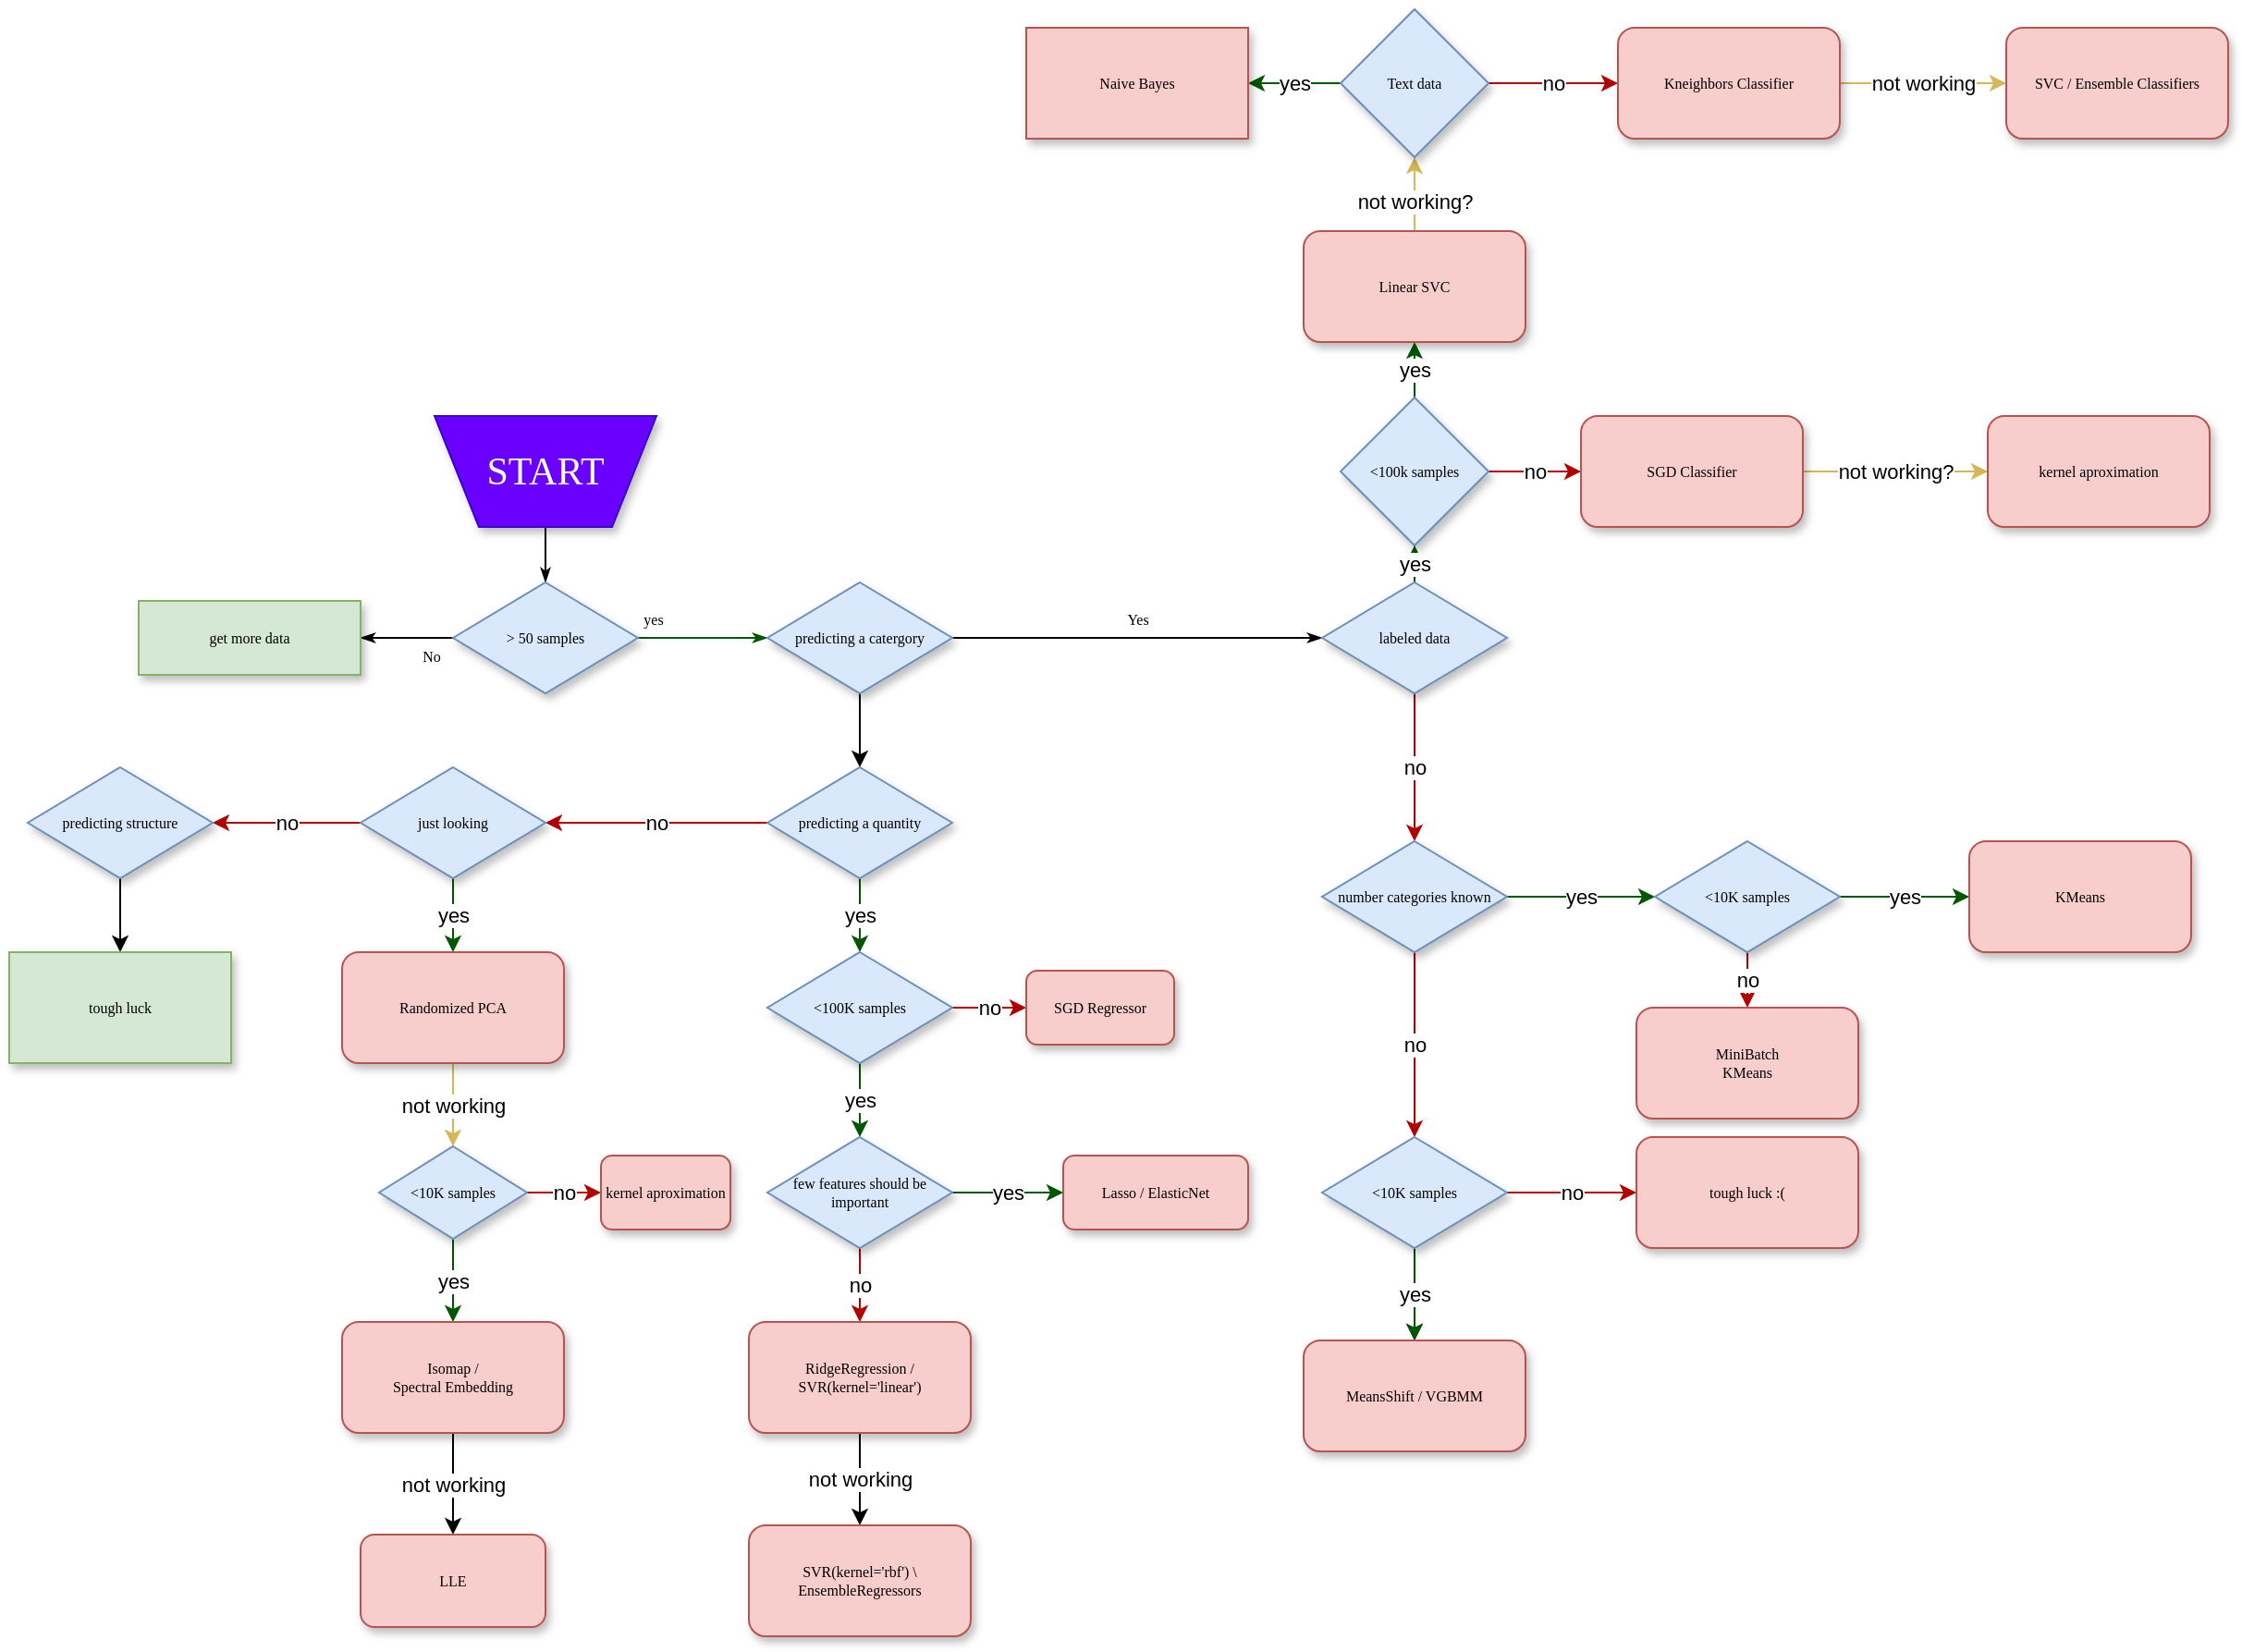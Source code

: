 <mxfile version="20.8.5" type="github">
  <diagram name="Page-1" id="edf60f1a-56cd-e834-aa8a-f176f3a09ee4">
    <mxGraphModel dx="2247" dy="1461" grid="1" gridSize="10" guides="1" tooltips="1" connect="1" arrows="1" fold="1" page="1" pageScale="1" pageWidth="1100" pageHeight="850" background="none" math="0" shadow="0">
      <root>
        <mxCell id="0" />
        <mxCell id="1" parent="0" />
        <mxCell id="60e70716793133e9-31" style="edgeStyle=orthogonalEdgeStyle;rounded=0;html=1;labelBackgroundColor=none;startSize=5;endArrow=classicThin;endFill=1;endSize=5;jettySize=auto;orthogonalLoop=1;strokeWidth=1;fontFamily=Verdana;fontSize=8" parent="1" source="60e70716793133e9-2" target="60e70716793133e9-5" edge="1">
          <mxGeometry relative="1" as="geometry" />
        </mxCell>
        <mxCell id="60e70716793133e9-2" value="&lt;font style=&quot;font-size: 21px;&quot;&gt;START&lt;/font&gt;" style="shape=trapezoid;whiteSpace=wrap;html=1;rounded=0;shadow=1;labelBackgroundColor=none;strokeWidth=1;fontFamily=Verdana;fontSize=8;align=center;flipV=1;fillColor=#6a00ff;fontColor=#ffffff;strokeColor=#3700CC;" parent="1" vertex="1">
          <mxGeometry x="190" y="130" width="120" height="60" as="geometry" />
        </mxCell>
        <mxCell id="60e70716793133e9-33" value="yes" style="edgeStyle=orthogonalEdgeStyle;rounded=0;html=1;labelBackgroundColor=none;startSize=5;endArrow=classicThin;endFill=1;endSize=5;jettySize=auto;orthogonalLoop=1;strokeWidth=1;fontFamily=Verdana;fontSize=8;fillColor=#008a00;strokeColor=#005700;" parent="1" source="60e70716793133e9-5" target="60e70716793133e9-7" edge="1">
          <mxGeometry x="-0.778" y="10" relative="1" as="geometry">
            <mxPoint as="offset" />
          </mxGeometry>
        </mxCell>
        <mxCell id="60e70716793133e9-37" value="No" style="edgeStyle=orthogonalEdgeStyle;rounded=0;html=1;labelBackgroundColor=none;startSize=5;endArrow=classicThin;endFill=1;endSize=5;jettySize=auto;orthogonalLoop=1;strokeWidth=1;fontFamily=Verdana;fontSize=8" parent="1" source="60e70716793133e9-5" target="60e70716793133e9-9" edge="1">
          <mxGeometry x="-0.5" y="10" relative="1" as="geometry">
            <mxPoint as="offset" />
          </mxGeometry>
        </mxCell>
        <mxCell id="60e70716793133e9-5" value="&amp;gt; 50 samples" style="rhombus;whiteSpace=wrap;html=1;rounded=0;shadow=1;labelBackgroundColor=none;strokeWidth=1;fontFamily=Verdana;fontSize=8;align=center;fillColor=#dae8fc;strokeColor=#6c8ebf;" parent="1" vertex="1">
          <mxGeometry x="200" y="220" width="100" height="60" as="geometry" />
        </mxCell>
        <mxCell id="60e70716793133e9-34" value="Yes" style="edgeStyle=orthogonalEdgeStyle;rounded=0;html=1;labelBackgroundColor=none;startSize=5;endArrow=classicThin;endFill=1;endSize=5;jettySize=auto;orthogonalLoop=1;strokeWidth=1;fontFamily=Verdana;fontSize=8;entryX=0;entryY=0.5;entryDx=0;entryDy=0;" parent="1" source="60e70716793133e9-7" target="lqjXlcWbuFl65co5ee---3" edge="1">
          <mxGeometry y="10" relative="1" as="geometry">
            <mxPoint as="offset" />
            <mxPoint x="550" y="250" as="targetPoint" />
          </mxGeometry>
        </mxCell>
        <mxCell id="lqjXlcWbuFl65co5ee---54" value="" style="edgeStyle=orthogonalEdgeStyle;rounded=0;orthogonalLoop=1;jettySize=auto;html=1;" edge="1" parent="1" source="60e70716793133e9-7" target="lqjXlcWbuFl65co5ee---53">
          <mxGeometry relative="1" as="geometry" />
        </mxCell>
        <mxCell id="60e70716793133e9-7" value="predicting a catergory" style="rhombus;whiteSpace=wrap;html=1;rounded=0;shadow=1;labelBackgroundColor=none;strokeWidth=1;fontFamily=Verdana;fontSize=8;align=center;fillColor=#dae8fc;strokeColor=#6c8ebf;" parent="1" vertex="1">
          <mxGeometry x="370" y="220" width="100" height="60" as="geometry" />
        </mxCell>
        <mxCell id="60e70716793133e9-9" value="get more data" style="whiteSpace=wrap;html=1;rounded=0;shadow=1;labelBackgroundColor=none;strokeWidth=1;fontFamily=Verdana;fontSize=8;align=center;strokeColor=#82b366;fillColor=#d5e8d4;" parent="1" vertex="1">
          <mxGeometry x="30" y="230" width="120" height="40" as="geometry" />
        </mxCell>
        <mxCell id="lqjXlcWbuFl65co5ee---7" value="yes" style="edgeStyle=orthogonalEdgeStyle;rounded=0;orthogonalLoop=1;jettySize=auto;html=1;fillColor=#008a00;strokeColor=#005700;" edge="1" parent="1" source="lqjXlcWbuFl65co5ee---3" target="lqjXlcWbuFl65co5ee---6">
          <mxGeometry relative="1" as="geometry" />
        </mxCell>
        <mxCell id="lqjXlcWbuFl65co5ee---16" value="no" style="edgeStyle=orthogonalEdgeStyle;rounded=0;orthogonalLoop=1;jettySize=auto;html=1;fillColor=#e51400;strokeColor=#B20000;" edge="1" parent="1" source="lqjXlcWbuFl65co5ee---3" target="lqjXlcWbuFl65co5ee---15">
          <mxGeometry relative="1" as="geometry" />
        </mxCell>
        <mxCell id="lqjXlcWbuFl65co5ee---3" value="labeled data" style="rhombus;whiteSpace=wrap;html=1;rounded=0;shadow=1;labelBackgroundColor=none;strokeWidth=1;fontFamily=Verdana;fontSize=8;align=center;fillColor=#dae8fc;strokeColor=#6c8ebf;" vertex="1" parent="1">
          <mxGeometry x="670" y="220" width="100" height="60" as="geometry" />
        </mxCell>
        <mxCell id="lqjXlcWbuFl65co5ee---11" value="no" style="edgeStyle=orthogonalEdgeStyle;rounded=0;orthogonalLoop=1;jettySize=auto;html=1;fillColor=#e51400;strokeColor=#B20000;" edge="1" parent="1" source="lqjXlcWbuFl65co5ee---6" target="lqjXlcWbuFl65co5ee---10">
          <mxGeometry relative="1" as="geometry" />
        </mxCell>
        <mxCell id="lqjXlcWbuFl65co5ee---13" value="yes" style="edgeStyle=orthogonalEdgeStyle;rounded=0;orthogonalLoop=1;jettySize=auto;html=1;fillColor=#008a00;strokeColor=#005700;" edge="1" parent="1" source="lqjXlcWbuFl65co5ee---6" target="lqjXlcWbuFl65co5ee---12">
          <mxGeometry relative="1" as="geometry" />
        </mxCell>
        <mxCell id="lqjXlcWbuFl65co5ee---6" value="&amp;lt;100k samples" style="rhombus;whiteSpace=wrap;html=1;fontSize=8;fontFamily=Verdana;rounded=0;shadow=1;labelBackgroundColor=none;strokeWidth=1;fillColor=#dae8fc;strokeColor=#6c8ebf;" vertex="1" parent="1">
          <mxGeometry x="680" y="120" width="80" height="80" as="geometry" />
        </mxCell>
        <mxCell id="lqjXlcWbuFl65co5ee---38" value="not working?" style="edgeStyle=orthogonalEdgeStyle;rounded=0;orthogonalLoop=1;jettySize=auto;html=1;fillColor=#fff2cc;strokeColor=#d6b656;gradientColor=#ffd966;" edge="1" parent="1" source="lqjXlcWbuFl65co5ee---10" target="lqjXlcWbuFl65co5ee---37">
          <mxGeometry relative="1" as="geometry" />
        </mxCell>
        <mxCell id="lqjXlcWbuFl65co5ee---10" value="SGD Classifier" style="whiteSpace=wrap;html=1;fontSize=8;fontFamily=Verdana;rounded=1;shadow=1;labelBackgroundColor=none;strokeWidth=1;fillColor=#f8cecc;strokeColor=#b85450;" vertex="1" parent="1">
          <mxGeometry x="810" y="130" width="120" height="60" as="geometry" />
        </mxCell>
        <mxCell id="lqjXlcWbuFl65co5ee---43" value="" style="edgeStyle=orthogonalEdgeStyle;rounded=0;orthogonalLoop=1;jettySize=auto;html=1;fillColor=#fff2cc;strokeColor=#d6b656;gradientColor=#ffd966;" edge="1" parent="1" source="lqjXlcWbuFl65co5ee---12" target="lqjXlcWbuFl65co5ee---42">
          <mxGeometry relative="1" as="geometry" />
        </mxCell>
        <mxCell id="lqjXlcWbuFl65co5ee---44" value="not working?" style="edgeLabel;html=1;align=center;verticalAlign=middle;resizable=0;points=[];" vertex="1" connectable="0" parent="lqjXlcWbuFl65co5ee---43">
          <mxGeometry x="-0.17" relative="1" as="geometry">
            <mxPoint as="offset" />
          </mxGeometry>
        </mxCell>
        <mxCell id="lqjXlcWbuFl65co5ee---12" value="Linear SVC" style="whiteSpace=wrap;html=1;fontSize=8;fontFamily=Verdana;rounded=1;shadow=1;labelBackgroundColor=none;strokeWidth=1;fillColor=#f8cecc;strokeColor=#b85450;" vertex="1" parent="1">
          <mxGeometry x="660" y="30" width="120" height="60" as="geometry" />
        </mxCell>
        <mxCell id="lqjXlcWbuFl65co5ee---18" value="no" style="edgeStyle=orthogonalEdgeStyle;rounded=0;orthogonalLoop=1;jettySize=auto;html=1;fillColor=#e51400;strokeColor=#B20000;" edge="1" parent="1" source="lqjXlcWbuFl65co5ee---15" target="lqjXlcWbuFl65co5ee---17">
          <mxGeometry relative="1" as="geometry" />
        </mxCell>
        <mxCell id="lqjXlcWbuFl65co5ee---20" value="yes" style="edgeStyle=orthogonalEdgeStyle;rounded=0;orthogonalLoop=1;jettySize=auto;html=1;fillColor=#008a00;strokeColor=#005700;" edge="1" parent="1" source="lqjXlcWbuFl65co5ee---15" target="lqjXlcWbuFl65co5ee---19">
          <mxGeometry relative="1" as="geometry" />
        </mxCell>
        <mxCell id="lqjXlcWbuFl65co5ee---15" value="number categories known" style="rhombus;whiteSpace=wrap;html=1;rounded=0;shadow=1;labelBackgroundColor=none;strokeWidth=1;fontFamily=Verdana;fontSize=8;align=center;fillColor=#dae8fc;strokeColor=#6c8ebf;" vertex="1" parent="1">
          <mxGeometry x="670" y="360" width="100" height="60" as="geometry" />
        </mxCell>
        <mxCell id="lqjXlcWbuFl65co5ee---29" value="no" style="edgeStyle=orthogonalEdgeStyle;rounded=0;orthogonalLoop=1;jettySize=auto;html=1;fillColor=#e51400;strokeColor=#B20000;" edge="1" parent="1" source="lqjXlcWbuFl65co5ee---17" target="lqjXlcWbuFl65co5ee---28">
          <mxGeometry relative="1" as="geometry" />
        </mxCell>
        <mxCell id="lqjXlcWbuFl65co5ee---34" value="" style="edgeStyle=orthogonalEdgeStyle;rounded=0;orthogonalLoop=1;jettySize=auto;html=1;" edge="1" parent="1" source="lqjXlcWbuFl65co5ee---17" target="lqjXlcWbuFl65co5ee---33">
          <mxGeometry relative="1" as="geometry" />
        </mxCell>
        <mxCell id="lqjXlcWbuFl65co5ee---35" value="yes" style="edgeStyle=orthogonalEdgeStyle;rounded=0;orthogonalLoop=1;jettySize=auto;html=1;fillColor=#008a00;strokeColor=#005700;" edge="1" parent="1" source="lqjXlcWbuFl65co5ee---17" target="lqjXlcWbuFl65co5ee---33">
          <mxGeometry relative="1" as="geometry" />
        </mxCell>
        <mxCell id="lqjXlcWbuFl65co5ee---17" value="&amp;lt;10K samples" style="rhombus;whiteSpace=wrap;html=1;rounded=0;shadow=1;labelBackgroundColor=none;strokeWidth=1;fontFamily=Verdana;fontSize=8;align=center;fillColor=#dae8fc;strokeColor=#6c8ebf;" vertex="1" parent="1">
          <mxGeometry x="670" y="520" width="100" height="60" as="geometry" />
        </mxCell>
        <mxCell id="lqjXlcWbuFl65co5ee---22" value="yes" style="edgeStyle=orthogonalEdgeStyle;rounded=0;orthogonalLoop=1;jettySize=auto;html=1;fillColor=#008a00;strokeColor=#005700;" edge="1" parent="1" source="lqjXlcWbuFl65co5ee---19" target="lqjXlcWbuFl65co5ee---21">
          <mxGeometry relative="1" as="geometry" />
        </mxCell>
        <mxCell id="lqjXlcWbuFl65co5ee---25" value="no" style="edgeStyle=orthogonalEdgeStyle;rounded=0;orthogonalLoop=1;jettySize=auto;html=1;fillColor=#e51400;strokeColor=#B20000;" edge="1" parent="1" source="lqjXlcWbuFl65co5ee---19" target="lqjXlcWbuFl65co5ee---24">
          <mxGeometry relative="1" as="geometry" />
        </mxCell>
        <mxCell id="lqjXlcWbuFl65co5ee---19" value="&amp;lt;10K samples" style="rhombus;whiteSpace=wrap;html=1;rounded=0;shadow=1;labelBackgroundColor=none;strokeWidth=1;fontFamily=Verdana;fontSize=8;align=center;fillColor=#dae8fc;strokeColor=#6c8ebf;" vertex="1" parent="1">
          <mxGeometry x="850" y="360" width="100" height="60" as="geometry" />
        </mxCell>
        <mxCell id="lqjXlcWbuFl65co5ee---21" value="KMeans" style="whiteSpace=wrap;html=1;fontSize=8;fontFamily=Verdana;rounded=1;shadow=1;labelBackgroundColor=none;strokeWidth=1;fillColor=#f8cecc;strokeColor=#b85450;" vertex="1" parent="1">
          <mxGeometry x="1020" y="360" width="120" height="60" as="geometry" />
        </mxCell>
        <mxCell id="lqjXlcWbuFl65co5ee---24" value="MiniBatch&lt;br&gt;KMeans" style="whiteSpace=wrap;html=1;fontSize=8;fontFamily=Verdana;rounded=1;shadow=1;labelBackgroundColor=none;strokeWidth=1;fillColor=#f8cecc;strokeColor=#b85450;" vertex="1" parent="1">
          <mxGeometry x="840" y="450" width="120" height="60" as="geometry" />
        </mxCell>
        <mxCell id="lqjXlcWbuFl65co5ee---28" value="tough luck :(" style="whiteSpace=wrap;html=1;fontSize=8;fontFamily=Verdana;rounded=1;shadow=1;labelBackgroundColor=none;strokeWidth=1;fillColor=#f8cecc;strokeColor=#b85450;" vertex="1" parent="1">
          <mxGeometry x="840" y="520" width="120" height="60" as="geometry" />
        </mxCell>
        <mxCell id="lqjXlcWbuFl65co5ee---33" value="MeansShift / VGBMM" style="whiteSpace=wrap;html=1;fontSize=8;fontFamily=Verdana;rounded=1;shadow=1;labelBackgroundColor=none;strokeWidth=1;fillColor=#f8cecc;strokeColor=#b85450;" vertex="1" parent="1">
          <mxGeometry x="660" y="630" width="120" height="60" as="geometry" />
        </mxCell>
        <mxCell id="lqjXlcWbuFl65co5ee---37" value="kernel aproximation" style="whiteSpace=wrap;html=1;fontSize=8;fontFamily=Verdana;rounded=1;shadow=1;labelBackgroundColor=none;strokeWidth=1;fillColor=#f8cecc;strokeColor=#b85450;" vertex="1" parent="1">
          <mxGeometry x="1030" y="130" width="120" height="60" as="geometry" />
        </mxCell>
        <mxCell id="lqjXlcWbuFl65co5ee---46" value="no" style="edgeStyle=orthogonalEdgeStyle;rounded=0;orthogonalLoop=1;jettySize=auto;html=1;fillColor=#e51400;strokeColor=#B20000;" edge="1" parent="1" source="lqjXlcWbuFl65co5ee---42" target="lqjXlcWbuFl65co5ee---45">
          <mxGeometry relative="1" as="geometry" />
        </mxCell>
        <mxCell id="lqjXlcWbuFl65co5ee---50" value="yes" style="edgeStyle=orthogonalEdgeStyle;rounded=0;orthogonalLoop=1;jettySize=auto;html=1;fillColor=#008a00;strokeColor=#005700;" edge="1" parent="1" source="lqjXlcWbuFl65co5ee---42" target="lqjXlcWbuFl65co5ee---49">
          <mxGeometry relative="1" as="geometry" />
        </mxCell>
        <mxCell id="lqjXlcWbuFl65co5ee---42" value="Text data" style="rhombus;whiteSpace=wrap;html=1;fontSize=8;fontFamily=Verdana;rounded=0;shadow=1;labelBackgroundColor=none;strokeWidth=1;fillColor=#dae8fc;strokeColor=#6c8ebf;" vertex="1" parent="1">
          <mxGeometry x="680" y="-90" width="80" height="80" as="geometry" />
        </mxCell>
        <mxCell id="lqjXlcWbuFl65co5ee---89" value="not working" style="edgeStyle=orthogonalEdgeStyle;rounded=0;orthogonalLoop=1;jettySize=auto;html=1;fontSize=11;fillColor=#fff2cc;strokeColor=#d6b656;gradientColor=#ffd966;" edge="1" parent="1" source="lqjXlcWbuFl65co5ee---45" target="lqjXlcWbuFl65co5ee---47">
          <mxGeometry relative="1" as="geometry" />
        </mxCell>
        <mxCell id="lqjXlcWbuFl65co5ee---45" value="Kneighbors Classifier" style="whiteSpace=wrap;html=1;fontSize=8;fontFamily=Verdana;rounded=1;shadow=1;labelBackgroundColor=none;strokeWidth=1;fillColor=#f8cecc;strokeColor=#b85450;" vertex="1" parent="1">
          <mxGeometry x="830" y="-80" width="120" height="60" as="geometry" />
        </mxCell>
        <mxCell id="lqjXlcWbuFl65co5ee---47" value="SVC / Ensemble Classifiers" style="whiteSpace=wrap;html=1;fontSize=8;fontFamily=Verdana;rounded=1;shadow=1;labelBackgroundColor=none;strokeWidth=1;fillColor=#f8cecc;strokeColor=#b85450;" vertex="1" parent="1">
          <mxGeometry x="1040" y="-80" width="120" height="60" as="geometry" />
        </mxCell>
        <mxCell id="lqjXlcWbuFl65co5ee---49" value="Naive Bayes" style="whiteSpace=wrap;html=1;fontSize=8;fontFamily=Verdana;rounded=0;shadow=1;labelBackgroundColor=none;strokeWidth=1;fillColor=#f8cecc;strokeColor=#b85450;" vertex="1" parent="1">
          <mxGeometry x="510" y="-80" width="120" height="60" as="geometry" />
        </mxCell>
        <mxCell id="lqjXlcWbuFl65co5ee---56" value="yes" style="edgeStyle=orthogonalEdgeStyle;rounded=0;orthogonalLoop=1;jettySize=auto;html=1;fillColor=#008a00;strokeColor=#005700;" edge="1" parent="1" source="lqjXlcWbuFl65co5ee---53" target="lqjXlcWbuFl65co5ee---55">
          <mxGeometry relative="1" as="geometry" />
        </mxCell>
        <mxCell id="lqjXlcWbuFl65co5ee---70" value="no" style="edgeStyle=orthogonalEdgeStyle;rounded=0;orthogonalLoop=1;jettySize=auto;html=1;exitX=0;exitY=0.5;exitDx=0;exitDy=0;fillColor=#e51400;strokeColor=#B20000;" edge="1" parent="1" source="lqjXlcWbuFl65co5ee---53" target="lqjXlcWbuFl65co5ee---69">
          <mxGeometry relative="1" as="geometry">
            <mxPoint x="330" y="352.5" as="sourcePoint" />
          </mxGeometry>
        </mxCell>
        <mxCell id="lqjXlcWbuFl65co5ee---53" value="predicting a quantity" style="rhombus;whiteSpace=wrap;html=1;rounded=0;shadow=1;labelBackgroundColor=none;strokeWidth=1;fontFamily=Verdana;fontSize=8;align=center;fillColor=#dae8fc;strokeColor=#6c8ebf;" vertex="1" parent="1">
          <mxGeometry x="370" y="320" width="100" height="60" as="geometry" />
        </mxCell>
        <mxCell id="lqjXlcWbuFl65co5ee---59" value="no" style="edgeStyle=orthogonalEdgeStyle;rounded=0;orthogonalLoop=1;jettySize=auto;html=1;fillColor=#e51400;strokeColor=#B20000;" edge="1" parent="1" source="lqjXlcWbuFl65co5ee---55" target="lqjXlcWbuFl65co5ee---58">
          <mxGeometry relative="1" as="geometry" />
        </mxCell>
        <mxCell id="lqjXlcWbuFl65co5ee---61" value="yes" style="edgeStyle=orthogonalEdgeStyle;rounded=0;orthogonalLoop=1;jettySize=auto;html=1;fillColor=#008a00;strokeColor=#005700;" edge="1" parent="1" source="lqjXlcWbuFl65co5ee---55" target="lqjXlcWbuFl65co5ee---60">
          <mxGeometry relative="1" as="geometry" />
        </mxCell>
        <mxCell id="lqjXlcWbuFl65co5ee---55" value="&amp;lt;100K samples" style="rhombus;whiteSpace=wrap;html=1;rounded=0;shadow=1;labelBackgroundColor=none;strokeWidth=1;fontFamily=Verdana;fontSize=8;align=center;fillColor=#dae8fc;strokeColor=#6c8ebf;" vertex="1" parent="1">
          <mxGeometry x="370" y="420" width="100" height="60" as="geometry" />
        </mxCell>
        <mxCell id="lqjXlcWbuFl65co5ee---58" value="SGD Regressor" style="whiteSpace=wrap;html=1;fontSize=8;fontFamily=Verdana;rounded=1;shadow=1;labelBackgroundColor=none;strokeWidth=1;fillColor=#f8cecc;strokeColor=#b85450;" vertex="1" parent="1">
          <mxGeometry x="510" y="430" width="80" height="40" as="geometry" />
        </mxCell>
        <mxCell id="lqjXlcWbuFl65co5ee---63" value="yes" style="edgeStyle=orthogonalEdgeStyle;rounded=0;orthogonalLoop=1;jettySize=auto;html=1;fillColor=#008a00;strokeColor=#005700;" edge="1" parent="1" source="lqjXlcWbuFl65co5ee---60" target="lqjXlcWbuFl65co5ee---62">
          <mxGeometry relative="1" as="geometry" />
        </mxCell>
        <mxCell id="lqjXlcWbuFl65co5ee---65" value="no" style="edgeStyle=orthogonalEdgeStyle;rounded=0;orthogonalLoop=1;jettySize=auto;html=1;fillColor=#e51400;strokeColor=#B20000;" edge="1" parent="1" source="lqjXlcWbuFl65co5ee---60" target="lqjXlcWbuFl65co5ee---64">
          <mxGeometry relative="1" as="geometry" />
        </mxCell>
        <mxCell id="lqjXlcWbuFl65co5ee---60" value="few features should be important&lt;br&gt;" style="rhombus;whiteSpace=wrap;html=1;rounded=0;shadow=1;labelBackgroundColor=none;strokeWidth=1;fontFamily=Verdana;fontSize=8;align=center;fillColor=#dae8fc;strokeColor=#6c8ebf;" vertex="1" parent="1">
          <mxGeometry x="370" y="520" width="100" height="60" as="geometry" />
        </mxCell>
        <mxCell id="lqjXlcWbuFl65co5ee---62" value="Lasso / ElasticNet" style="whiteSpace=wrap;html=1;fontSize=8;fontFamily=Verdana;rounded=1;shadow=1;labelBackgroundColor=none;strokeWidth=1;fillColor=#f8cecc;strokeColor=#b85450;" vertex="1" parent="1">
          <mxGeometry x="530" y="530" width="100" height="40" as="geometry" />
        </mxCell>
        <mxCell id="lqjXlcWbuFl65co5ee---67" value="not working" style="edgeStyle=orthogonalEdgeStyle;rounded=0;orthogonalLoop=1;jettySize=auto;html=1;" edge="1" parent="1" source="lqjXlcWbuFl65co5ee---64" target="lqjXlcWbuFl65co5ee---66">
          <mxGeometry relative="1" as="geometry" />
        </mxCell>
        <mxCell id="lqjXlcWbuFl65co5ee---64" value="RidgeRegression / SVR(kernel=&#39;linear&#39;)" style="whiteSpace=wrap;html=1;fontSize=8;fontFamily=Verdana;rounded=1;shadow=1;labelBackgroundColor=none;strokeWidth=1;fillColor=#f8cecc;strokeColor=#b85450;" vertex="1" parent="1">
          <mxGeometry x="360" y="620" width="120" height="60" as="geometry" />
        </mxCell>
        <mxCell id="lqjXlcWbuFl65co5ee---66" value="SVR(kernel=&#39;rbf&#39;) \&lt;br&gt;EnsembleRegressors" style="whiteSpace=wrap;html=1;fontSize=8;fontFamily=Verdana;rounded=1;shadow=1;labelBackgroundColor=none;strokeWidth=1;fillColor=#f8cecc;strokeColor=#b85450;" vertex="1" parent="1">
          <mxGeometry x="360" y="730" width="120" height="60" as="geometry" />
        </mxCell>
        <mxCell id="lqjXlcWbuFl65co5ee---72" value="yes" style="edgeStyle=orthogonalEdgeStyle;rounded=0;orthogonalLoop=1;jettySize=auto;html=1;fillColor=#008a00;strokeColor=#005700;" edge="1" parent="1" source="lqjXlcWbuFl65co5ee---69" target="lqjXlcWbuFl65co5ee---71">
          <mxGeometry relative="1" as="geometry" />
        </mxCell>
        <mxCell id="lqjXlcWbuFl65co5ee---84" value="no" style="edgeStyle=orthogonalEdgeStyle;rounded=0;orthogonalLoop=1;jettySize=auto;html=1;fillColor=#e51400;strokeColor=#B20000;" edge="1" parent="1" source="lqjXlcWbuFl65co5ee---69" target="lqjXlcWbuFl65co5ee---83">
          <mxGeometry relative="1" as="geometry" />
        </mxCell>
        <mxCell id="lqjXlcWbuFl65co5ee---69" value="just looking" style="rhombus;whiteSpace=wrap;html=1;rounded=0;shadow=1;labelBackgroundColor=none;strokeWidth=1;fontFamily=Verdana;fontSize=8;align=center;fillColor=#dae8fc;strokeColor=#6c8ebf;" vertex="1" parent="1">
          <mxGeometry x="150" y="320" width="100" height="60" as="geometry" />
        </mxCell>
        <mxCell id="lqjXlcWbuFl65co5ee---75" value="not working" style="edgeStyle=orthogonalEdgeStyle;rounded=0;orthogonalLoop=1;jettySize=auto;html=1;fillColor=#fff2cc;gradientColor=#ffd966;strokeColor=#d6b656;" edge="1" parent="1" source="lqjXlcWbuFl65co5ee---71" target="lqjXlcWbuFl65co5ee---74">
          <mxGeometry relative="1" as="geometry" />
        </mxCell>
        <mxCell id="lqjXlcWbuFl65co5ee---71" value="Randomized PCA" style="whiteSpace=wrap;html=1;fontSize=8;fontFamily=Verdana;rounded=1;shadow=1;labelBackgroundColor=none;strokeWidth=1;fillColor=#f8cecc;strokeColor=#b85450;" vertex="1" parent="1">
          <mxGeometry x="140" y="420" width="120" height="60" as="geometry" />
        </mxCell>
        <mxCell id="lqjXlcWbuFl65co5ee---78" value="no" style="edgeStyle=orthogonalEdgeStyle;rounded=0;orthogonalLoop=1;jettySize=auto;html=1;fillColor=#e51400;strokeColor=#B20000;" edge="1" parent="1" source="lqjXlcWbuFl65co5ee---74" target="lqjXlcWbuFl65co5ee---77">
          <mxGeometry relative="1" as="geometry" />
        </mxCell>
        <mxCell id="lqjXlcWbuFl65co5ee---80" value="yes" style="edgeStyle=orthogonalEdgeStyle;rounded=0;orthogonalLoop=1;jettySize=auto;html=1;fillColor=#008a00;strokeColor=#005700;" edge="1" parent="1" source="lqjXlcWbuFl65co5ee---74" target="lqjXlcWbuFl65co5ee---79">
          <mxGeometry relative="1" as="geometry" />
        </mxCell>
        <mxCell id="lqjXlcWbuFl65co5ee---74" value="&amp;lt;10K samples" style="rhombus;whiteSpace=wrap;html=1;fontSize=8;fontFamily=Verdana;rounded=0;shadow=1;labelBackgroundColor=none;strokeWidth=1;fillColor=#dae8fc;strokeColor=#6c8ebf;" vertex="1" parent="1">
          <mxGeometry x="160" y="525" width="80" height="50" as="geometry" />
        </mxCell>
        <mxCell id="lqjXlcWbuFl65co5ee---77" value="kernel aproximation" style="whiteSpace=wrap;html=1;fontSize=8;fontFamily=Verdana;rounded=1;shadow=1;labelBackgroundColor=none;strokeWidth=1;fillColor=#f8cecc;strokeColor=#b85450;" vertex="1" parent="1">
          <mxGeometry x="280" y="530" width="70" height="40" as="geometry" />
        </mxCell>
        <mxCell id="lqjXlcWbuFl65co5ee---82" value="not working" style="edgeStyle=orthogonalEdgeStyle;rounded=0;orthogonalLoop=1;jettySize=auto;html=1;" edge="1" parent="1" source="lqjXlcWbuFl65co5ee---79" target="lqjXlcWbuFl65co5ee---81">
          <mxGeometry relative="1" as="geometry" />
        </mxCell>
        <mxCell id="lqjXlcWbuFl65co5ee---79" value="Isomap /&lt;br&gt;Spectral Embedding" style="whiteSpace=wrap;html=1;fontSize=8;fontFamily=Verdana;rounded=1;shadow=1;labelBackgroundColor=none;strokeWidth=1;fillColor=#f8cecc;strokeColor=#b85450;" vertex="1" parent="1">
          <mxGeometry x="140" y="620" width="120" height="60" as="geometry" />
        </mxCell>
        <mxCell id="lqjXlcWbuFl65co5ee---81" value="LLE" style="whiteSpace=wrap;html=1;fontSize=8;fontFamily=Verdana;rounded=1;shadow=1;labelBackgroundColor=none;strokeWidth=1;fillColor=#f8cecc;strokeColor=#b85450;" vertex="1" parent="1">
          <mxGeometry x="150" y="735" width="100" height="50" as="geometry" />
        </mxCell>
        <mxCell id="lqjXlcWbuFl65co5ee---87" value="" style="edgeStyle=orthogonalEdgeStyle;rounded=0;orthogonalLoop=1;jettySize=auto;html=1;" edge="1" parent="1" source="lqjXlcWbuFl65co5ee---83" target="lqjXlcWbuFl65co5ee---86">
          <mxGeometry relative="1" as="geometry" />
        </mxCell>
        <mxCell id="lqjXlcWbuFl65co5ee---83" value="predicting structure" style="rhombus;whiteSpace=wrap;html=1;rounded=0;shadow=1;labelBackgroundColor=none;strokeWidth=1;fontFamily=Verdana;fontSize=8;align=center;fillColor=#dae8fc;strokeColor=#6c8ebf;" vertex="1" parent="1">
          <mxGeometry x="-30" y="320" width="100" height="60" as="geometry" />
        </mxCell>
        <mxCell id="lqjXlcWbuFl65co5ee---86" value="tough luck" style="whiteSpace=wrap;html=1;fontSize=8;fontFamily=Verdana;rounded=0;shadow=1;labelBackgroundColor=none;strokeWidth=1;strokeColor=#82b366;fillColor=#d5e8d4;" vertex="1" parent="1">
          <mxGeometry x="-40" y="420" width="120" height="60" as="geometry" />
        </mxCell>
      </root>
    </mxGraphModel>
  </diagram>
</mxfile>
